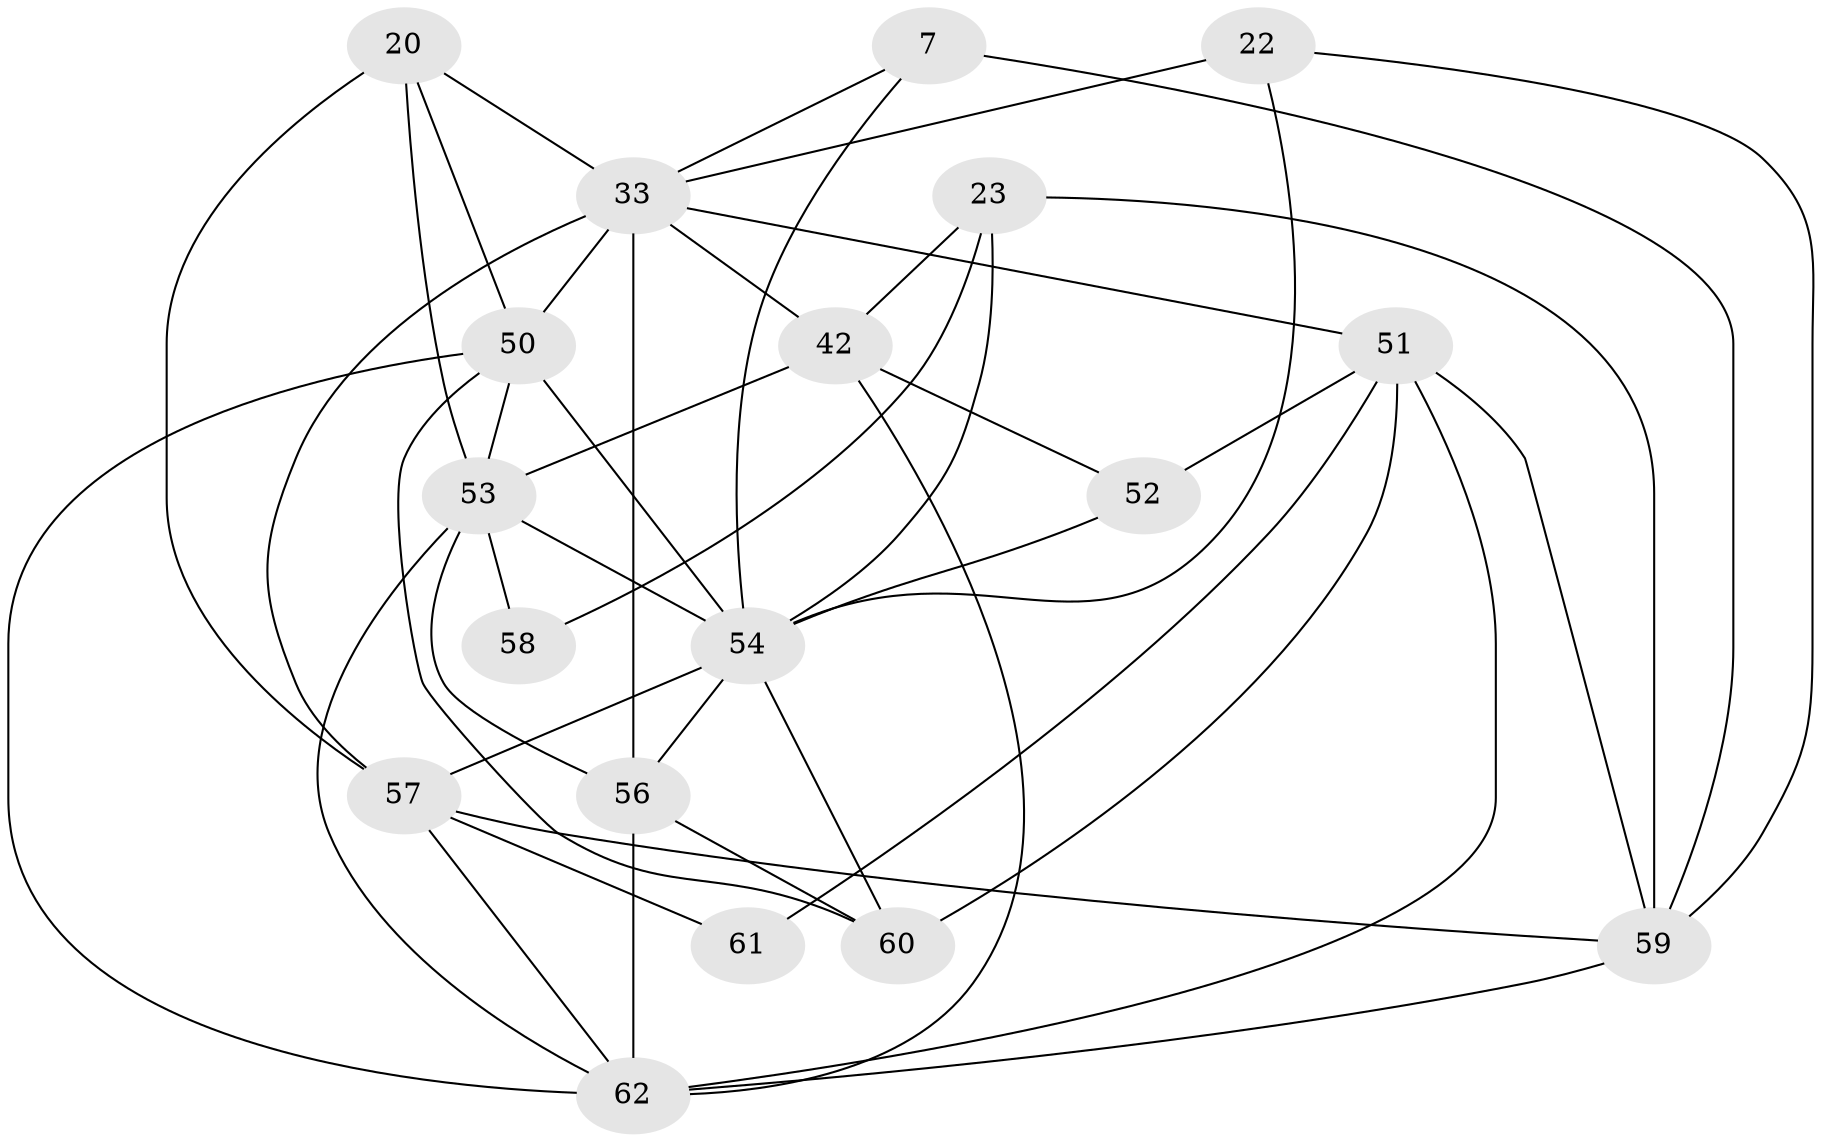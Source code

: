 // original degree distribution, {4: 0.3387096774193548, 3: 0.24193548387096775, 2: 0.12903225806451613, 5: 0.11290322580645161, 6: 0.14516129032258066, 7: 0.03225806451612903}
// Generated by graph-tools (version 1.1) at 2025/53/03/04/25 21:53:24]
// undirected, 18 vertices, 45 edges
graph export_dot {
graph [start="1"]
  node [color=gray90,style=filled];
  7;
  20 [super="+18"];
  22;
  23;
  33 [super="+17+16+31"];
  42 [super="+6+21"];
  50 [super="+5+14+35+39"];
  51 [super="+49"];
  52;
  53 [super="+32+24"];
  54 [super="+8+29"];
  56 [super="+55"];
  57 [super="+47"];
  58 [super="+3"];
  59 [super="+45+36"];
  60;
  61;
  62 [super="+10+38+40"];
  7 -- 59 [weight=3];
  7 -- 54;
  7 -- 33 [weight=2];
  20 -- 33;
  20 -- 53 [weight=3];
  20 -- 57;
  20 -- 50;
  22 -- 54 [weight=2];
  22 -- 33;
  22 -- 59;
  23 -- 58 [weight=2];
  23 -- 54;
  23 -- 59 [weight=2];
  23 -- 42;
  33 -- 56 [weight=5];
  33 -- 42 [weight=4];
  33 -- 51;
  33 -- 57 [weight=2];
  33 -- 50 [weight=4];
  42 -- 62 [weight=3];
  42 -- 52;
  42 -- 53;
  50 -- 54;
  50 -- 53;
  50 -- 62 [weight=2];
  50 -- 60;
  51 -- 60;
  51 -- 62 [weight=2];
  51 -- 52 [weight=2];
  51 -- 61;
  51 -- 59;
  52 -- 54;
  53 -- 54;
  53 -- 58 [weight=2];
  53 -- 62;
  53 -- 56;
  54 -- 60 [weight=2];
  54 -- 56;
  54 -- 57 [weight=3];
  56 -- 60;
  56 -- 62 [weight=3];
  57 -- 59 [weight=2];
  57 -- 61;
  57 -- 62 [weight=2];
  59 -- 62 [weight=2];
}
